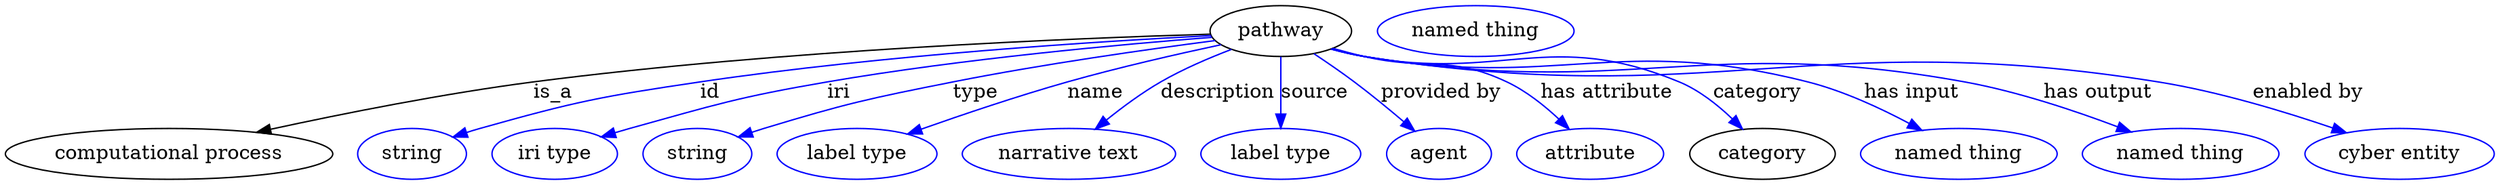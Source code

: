 digraph {
	graph [bb="0,0,1759.6,123"];
	node [label="\N"];
	pathway	[height=0.5,
		label=pathway,
		pos="902.69,105",
		width=1.3902];
	"computational process"	[height=0.5,
		pos="115.69,18",
		width=3.2136];
	pathway -> "computational process"	[label=is_a,
		lp="387.69,61.5",
		pos="e,177.63,33.271 852.89,102.79 758.88,100.03 548.95,91.689 373.69,69 310.38,60.804 239.2,46.63 187.67,35.462"];
	id	[color=blue,
		height=0.5,
		label=string,
		pos="287.69,18",
		width=1.0652];
	pathway -> id	[color=blue,
		label=id,
		lp="498.69,61.5",
		pos="e,316.68,29.96 853.43,101.77 776.07,97.837 621.51,88.184 491.69,69 421.58,58.64 403.91,55.205 335.69,36 332.58,35.126 329.39,34.155 \
326.19,33.133",
		style=solid];
	iri	[color=blue,
		height=0.5,
		label="iri type",
		pos="388.69,18",
		width=1.2277];
	pathway -> iri	[color=blue,
		label=iri,
		lp="589.69,61.5",
		pos="e,421.99,29.896 854.03,100.59 790.91,95.735 677.54,85.537 581.69,69 519.12,58.205 503.9,52.878 442.69,36 439.12,35.015 435.42,33.951 \
431.72,32.852",
		style=solid];
	type	[color=blue,
		height=0.5,
		label=string,
		pos="489.69,18",
		width=1.0652];
	pathway -> type	[color=blue,
		label=type,
		lp="686.69,61.5",
		pos="e,518.61,30.003 856.25,98.27 809.26,92.172 734.62,81.667 670.69,69 610.52,57.079 595.39,53.789 536.69,36 533.93,35.162 531.09,34.255 \
528.24,33.311",
		style=solid];
	name	[color=blue,
		height=0.5,
		label="label type",
		pos="602.69,18",
		width=1.5707];
	pathway -> name	[color=blue,
		label=name,
		lp="771.69,61.5",
		pos="e,638.52,32.101 860.43,95.342 830,88.832 788.07,79.295 751.69,69 716.54,59.054 677.41,45.838 648.07,35.491",
		style=solid];
	description	[color=blue,
		height=0.5,
		label="narrative text",
		pos="752.69,18",
		width=2.0943];
	pathway -> description	[color=blue,
		label=description,
		lp="858.19,61.5",
		pos="e,771.37,35.515 867.79,92.03 852.03,86.024 833.45,78.09 817.69,69 804.29,61.273 790.56,51.1 779.19,41.949",
		style=solid];
	source	[color=blue,
		height=0.5,
		label="label type",
		pos="902.69,18",
		width=1.5707];
	pathway -> source	[color=blue,
		label=source,
		lp="926.69,61.5",
		pos="e,902.69,36.175 902.69,86.799 902.69,75.163 902.69,59.548 902.69,46.237",
		style=solid];
	"provided by"	[color=blue,
		height=0.5,
		label=agent,
		pos="1014.7,18",
		width=1.0291];
	pathway -> "provided by"	[color=blue,
		label="provided by",
		lp="1016.2,61.5",
		pos="e,997.48,34.142 926.08,88.99 935.16,82.977 945.55,75.857 954.69,69 966.53,60.117 979.19,49.717 989.8,40.71",
		style=solid];
	"has attribute"	[color=blue,
		height=0.5,
		label=attribute,
		pos="1121.7,18",
		width=1.4443];
	pathway -> "has attribute"	[color=blue,
		label="has attribute",
		lp="1133.7,61.5",
		pos="e,1106.8,35.566 939.67,92.706 946.94,90.669 954.53,88.666 961.69,87 1006.1,76.674 1021.4,88.408 1062.7,69 1076.2,62.624 1089.2,52.31 \
1099.5,42.7",
		style=solid];
	category	[height=0.5,
		pos="1242.7,18",
		width=1.4263];
	pathway -> category	[color=blue,
		label=category,
		lp="1240.2,61.5",
		pos="e,1228.8,35.583 938.61,92.414 946.17,90.326 954.14,88.378 961.69,87 1059.5,69.146 1093,107.35 1184.7,69 1198.6,63.197 1211.5,52.755 \
1221.6,42.909",
		style=solid];
	"has input"	[color=blue,
		height=0.5,
		label="named thing",
		pos="1381.7,18",
		width=1.9318];
	pathway -> "has input"	[color=blue,
		label="has input",
		lp="1349.2,61.5",
		pos="e,1355.7,34.706 938.59,92.277 946.15,90.199 954.12,88.29 961.69,87 1099.5,63.503 1140.2,103.45 1275.7,69 1300.7,62.651 1326.9,50.352 \
1347,39.542",
		style=solid];
	"has output"	[color=blue,
		height=0.5,
		label="named thing",
		pos="1538.7,18",
		width=1.9318];
	pathway -> "has output"	[color=blue,
		label="has output",
		lp="1481.2,61.5",
		pos="e,1503.5,33.661 938.26,92.276 945.91,90.171 954.01,88.251 961.69,87 1148.3,56.612 1200.7,102.86 1386.7,69 1423.6,62.273 1464,48.703 \
1493.8,37.396",
		style=solid];
	"enabled by"	[color=blue,
		height=0.5,
		label="cyber entity",
		pos="1692.7,18",
		width=1.8596];
	pathway -> "enabled by"	[color=blue,
		label="enabled by",
		lp="1630.2,61.5",
		pos="e,1655.4,33.033 938.25,92.215 945.9,90.114 954,88.211 961.69,87 1208.6,48.104 1277,108.77 1523.7,69 1565.9,62.197 1612.4,47.927 \
1645.9,36.367",
		style=solid];
	"named thing_category"	[color=blue,
		height=0.5,
		label="named thing",
		pos="1040.7,105",
		width=1.9318];
}
